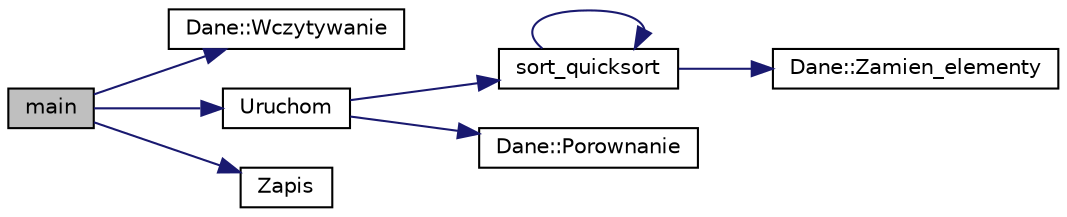 digraph G
{
  edge [fontname="Helvetica",fontsize="10",labelfontname="Helvetica",labelfontsize="10"];
  node [fontname="Helvetica",fontsize="10",shape=record];
  rankdir="LR";
  Node1 [label="main",height=0.2,width=0.4,color="black", fillcolor="grey75", style="filled" fontcolor="black"];
  Node1 -> Node2 [color="midnightblue",fontsize="10",style="solid",fontname="Helvetica"];
  Node2 [label="Dane::Wczytywanie",height=0.2,width=0.4,color="black", fillcolor="white", style="filled",URL="$class_dane.html#a9866194fa136e3ae90a72124fd2dc8cc",tooltip="Wczytuje dane z pliku."];
  Node1 -> Node3 [color="midnightblue",fontsize="10",style="solid",fontname="Helvetica"];
  Node3 [label="Uruchom",height=0.2,width=0.4,color="black", fillcolor="white", style="filled",URL="$funkcje_8hh.html#ac1e549037ac5915fb1018a206697594d",tooltip="Funkcja uruchamiajaca algorytm."];
  Node3 -> Node4 [color="midnightblue",fontsize="10",style="solid",fontname="Helvetica"];
  Node4 [label="sort_quicksort",height=0.2,width=0.4,color="black", fillcolor="white", style="filled",URL="$sortowanie_8hh.html#af2d29a44df2d1914771a907db2a9cedc",tooltip="Realizuje sortowanie sybkie."];
  Node4 -> Node5 [color="midnightblue",fontsize="10",style="solid",fontname="Helvetica"];
  Node5 [label="Dane::Zamien_elementy",height=0.2,width=0.4,color="black", fillcolor="white", style="filled",URL="$class_dane.html#a684a0900c65b3e3174cd3200463be874",tooltip="Wykonuje operacje zamiany miejscami dwoch elementow wektora."];
  Node4 -> Node4 [color="midnightblue",fontsize="10",style="solid",fontname="Helvetica"];
  Node3 -> Node6 [color="midnightblue",fontsize="10",style="solid",fontname="Helvetica"];
  Node6 [label="Dane::Porownanie",height=0.2,width=0.4,color="black", fillcolor="white", style="filled",URL="$class_dane.html#a83f86229196e9c4349433e18e89b2e3d",tooltip="Porownuje dwa obiekty klasy Dane."];
  Node1 -> Node7 [color="midnightblue",fontsize="10",style="solid",fontname="Helvetica"];
  Node7 [label="Zapis",height=0.2,width=0.4,color="black", fillcolor="white", style="filled",URL="$funkcje_8hh.html#a26b47c1c0a853ec6e39c299da7eff8b3",tooltip="Funkcja zapisujaca do pliku."];
}
